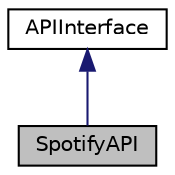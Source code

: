 digraph "SpotifyAPI"
{
 // LATEX_PDF_SIZE
  edge [fontname="Helvetica",fontsize="10",labelfontname="Helvetica",labelfontsize="10"];
  node [fontname="Helvetica",fontsize="10",shape=record];
  Node1 [label="SpotifyAPI",height=0.2,width=0.4,color="black", fillcolor="grey75", style="filled", fontcolor="black",tooltip="Class used to interface with Spotify API Class performs Spotify API authentication using a refresh to..."];
  Node2 -> Node1 [dir="back",color="midnightblue",fontsize="10",style="solid"];
  Node2 [label="APIInterface",height=0.2,width=0.4,color="black", fillcolor="white", style="filled",URL="$classAPIInterface.html",tooltip="Interface to define general API object Different types of API objects implement interface (evident by..."];
}
